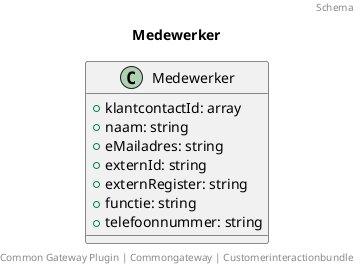 @startuml
title: Medewerker
footer: Common Gateway Plugin | Commongateway | Customerinteractionbundle 
header: Schema

class Medewerker {
  + klantcontactId: array
  + naam: string
  + eMailadres: string
  + externId: string
  + externRegister: string
  + functie: string
  + telefoonnummer: string
}
@enduml
